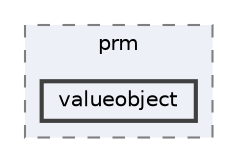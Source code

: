 digraph "repository/prm-core/src/main/java/com/sterlite/cal/prm/valueobject"
{
 // LATEX_PDF_SIZE
  bgcolor="transparent";
  edge [fontname=Helvetica,fontsize=10,labelfontname=Helvetica,labelfontsize=10];
  node [fontname=Helvetica,fontsize=10,shape=box,height=0.2,width=0.4];
  compound=true
  subgraph clusterdir_e4c1147a4dd264f82a541130e5a3c073 {
    graph [ bgcolor="#edf0f7", pencolor="grey50", label="prm", fontname=Helvetica,fontsize=10 style="filled,dashed", URL="dir_e4c1147a4dd264f82a541130e5a3c073.html",tooltip=""]
  dir_465fda03bb8fd8fc79a1d63b52c11647 [label="valueobject", fillcolor="#edf0f7", color="grey25", style="filled,bold", URL="dir_465fda03bb8fd8fc79a1d63b52c11647.html",tooltip=""];
  }
}
